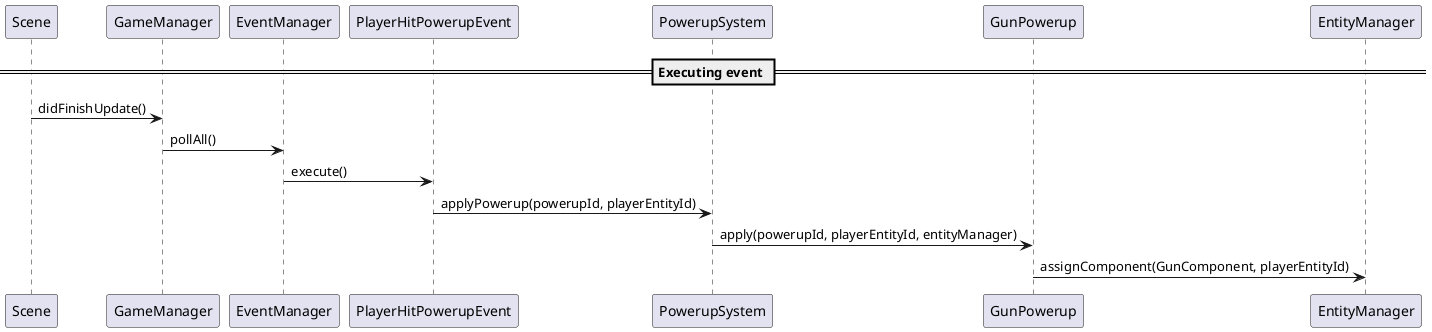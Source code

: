 @startuml
participant Scene
participant GameManager
participant EventManager
participant PlayerHitPowerupEvent
participant PowerupSystem
participant GunPowerup
participant EntityManager

== Executing event ==
Scene -> GameManager : didFinishUpdate()
GameManager -> EventManager : pollAll()
EventManager -> PlayerHitPowerupEvent : execute()
PlayerHitPowerupEvent -> PowerupSystem : applyPowerup(powerupId, playerEntityId)
PowerupSystem -> GunPowerup : apply(powerupId, playerEntityId, entityManager)
GunPowerup -> EntityManager : assignComponent(GunComponent, playerEntityId)

@enduml